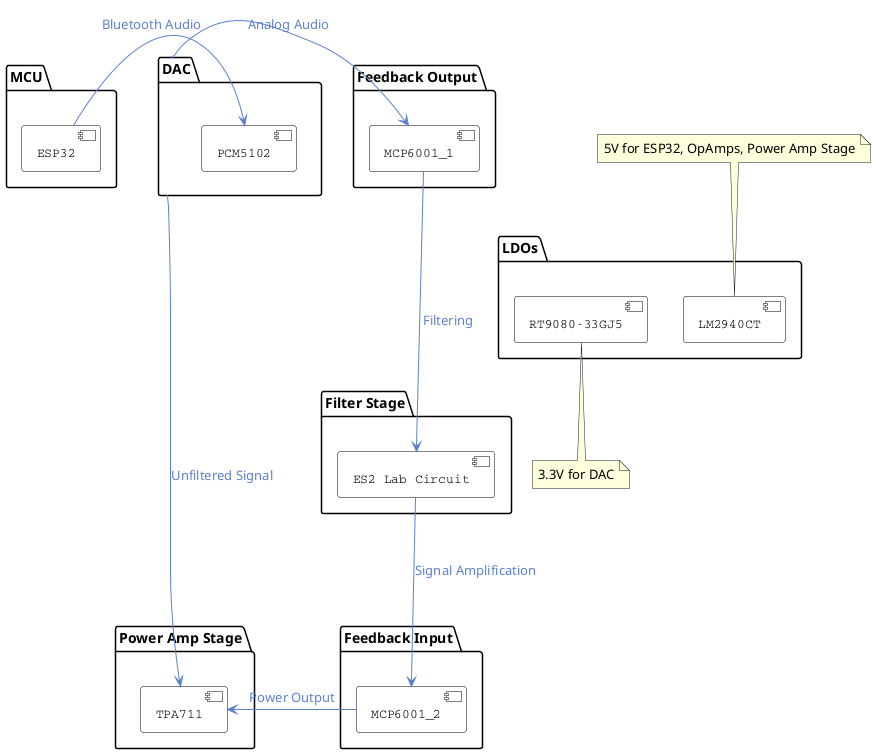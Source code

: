 @startuml
skinparam component{
  FontSize 13
  BackgroundColor<<Apache>> Blue
  BorderColor<<Apache>> #FF6655
  FontName Courier
  BorderColor black
  BackgroundColor white
  ArrowFontName Impact
  ArrowColor #5d81cf
  ArrowFontColor #5d81cf
}

package "LDOs" {
  [LM2940CT]
  [RT9080-33GJ5]
}

package "MCU" {
  [ESP32] 
}

package "DAC" {
  [PCM5102] 
}

package "Feedback Output" {
    [MCP6001_1] 
}

package "Filter Stage" {

  [ES2 Lab Circuit] 
}

package "Feedback Input" {
    [MCP6001_2] 
}

package "Power Amp Stage" {
  [TPA711] 
}

[ESP32]           --right-->   [PCM5102]: Bluetooth Audio
[DAC]             -right-->         [MCP6001_1]: Analog Audio
[MCP6001_1]       --->   [ES2 Lab Circuit]: Filtering 
[ES2 Lab Circuit] --->   [MCP6001_2]: Signal Amplification
[MCP6001_2]       -right->   [TPA711]: Power Output
[DAC]             --> [TPA711]: Unfiltered Signal 

note top of [LM2940CT]
  5V for ESP32, OpAmps, Power Amp Stage
end note

note bottom of [RT9080-33GJ5]
  3.3V for DAC
end note
@enduml